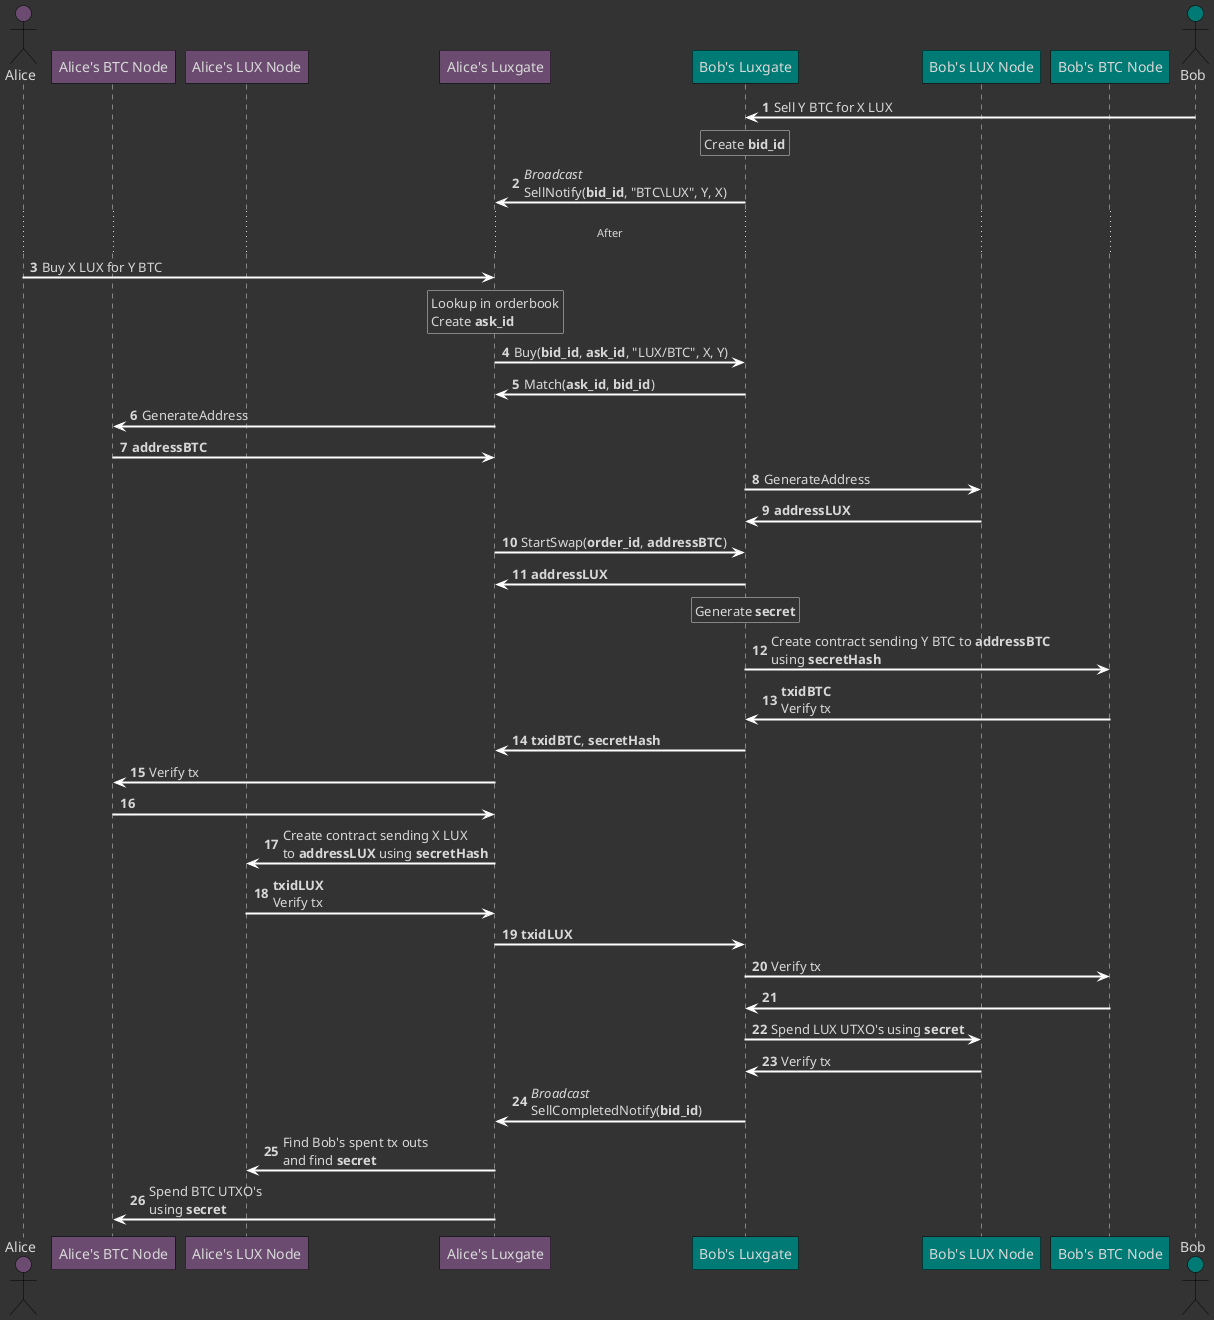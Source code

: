 @startuml


' Just for better look
skinparam shadowing false
skinparam defaultFontColor #d8d8d8
skinparam defaultFontName "Fira Code"
skinparam BackgroundColor #333333
skinparam sequenceArrowThickness 2
skinparam roundcorner 2
skinparam ParticipantBorderColor #black
skinparam NoteBackgroundColor #333333
skinparam NoteBorderColor  #d8d8d8
skinparam sequence {
    ArrowColor #white
    LifeLineBorderColor #d8d8d8
    ActorBorderColor #black
}

actor Alice #6b4c70
participant btcA as "Alice's BTC Node"  #6b4c70
participant luxA as "Alice's LUX Node"  #6b4c70
participant lgA as "Alice's Luxgate" #6b4c70
participant lgB as "Bob's Luxgate"  #007a74
participant luxB as "Bob's LUX Node"  #007a74
participant btcB as "Bob's BTC Node"  #007a74
actor Bob  #007a74

autonumber

Bob -> lgB : Sell Y BTC for X LUX
rnote over lgB : Create **bid_id**
lgB -> lgA : //Broadcast//\nSellNotify(**bid_id**, "BTC\LUX", Y, X)
... After ...
Alice -> lgA : Buy X LUX for Y BTC

rnote over lgA
Lookup in orderbook
Create **ask_id**
endrnote

lgA -> lgB : Buy(**bid_id**, **ask_id**, "LUX/BTC", X, Y)
lgB -> lgA : Match(**ask_id**, **bid_id**)

lgA -> btcA :  GenerateAddress
btcA -> lgA :  **addressBTC**

lgB -> luxB : GenerateAddress
luxB -> lgB : **addressLUX**

lgA -> lgB : StartSwap(**order_id**, **addressBTC**)
lgB -> lgA : **addressLUX**

rnote over lgB : Generate **secret**

lgB -> btcB : Create contract sending Y BTC to **addressBTC**\nusing **secretHash**
btcB -> lgB : **txidBTC**\nVerify tx

lgB -> lgA : **txidBTC**, **secretHash**

lgA -> btcA : Verify tx
btcA -> lgA

lgA -> luxA : Create contract sending X LUX\nto **addressLUX** using **secretHash**
luxA -> lgA : **txidLUX**\nVerify tx

lgA -> lgB : **txidLUX**


lgB -> btcB : Verify tx
btcB -> lgB

lgB -> luxB : Spend LUX UTXO's using **secret**

luxB -> lgB : Verify tx

lgB -> lgA : //Broadcast// \nSellCompletedNotify(**bid_id**)

lgA -> luxA : Find Bob's spent tx outs\nand find **secret**
lgA -> btcA : Spend BTC UTXO's\nusing **secret**

@enduml
